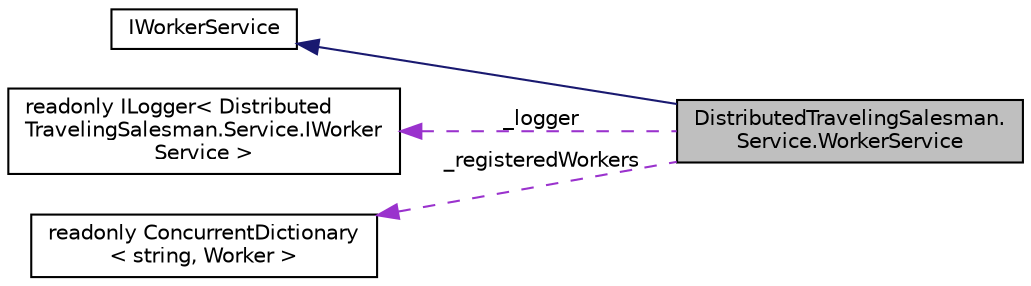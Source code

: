 digraph "DistributedTravelingSalesman.Service.WorkerService"
{
 // INTERACTIVE_SVG=YES
 // LATEX_PDF_SIZE
  edge [fontname="Helvetica",fontsize="10",labelfontname="Helvetica",labelfontsize="10"];
  node [fontname="Helvetica",fontsize="10",shape=record];
  rankdir="LR";
  Node1 [label="DistributedTravelingSalesman.\lService.WorkerService",height=0.2,width=0.4,color="black", fillcolor="grey75", style="filled", fontcolor="black",tooltip=" "];
  Node2 -> Node1 [dir="back",color="midnightblue",fontsize="10",style="solid",fontname="Helvetica"];
  Node2 [label="IWorkerService",height=0.2,width=0.4,color="black", fillcolor="white", style="filled",URL="$interface_distributed_traveling_salesman_1_1_service_1_1_i_worker_service.html",tooltip=" "];
  Node3 -> Node1 [dir="back",color="darkorchid3",fontsize="10",style="dashed",label=" _logger" ,fontname="Helvetica"];
  Node3 [label="readonly ILogger\< Distributed\lTravelingSalesman.Service.IWorker\lService \>",height=0.2,width=0.4,color="black", fillcolor="white", style="filled",tooltip=" "];
  Node4 -> Node1 [dir="back",color="darkorchid3",fontsize="10",style="dashed",label=" _registeredWorkers" ,fontname="Helvetica"];
  Node4 [label="readonly ConcurrentDictionary\l\< string, Worker \>",height=0.2,width=0.4,color="black", fillcolor="white", style="filled",tooltip=" "];
}
